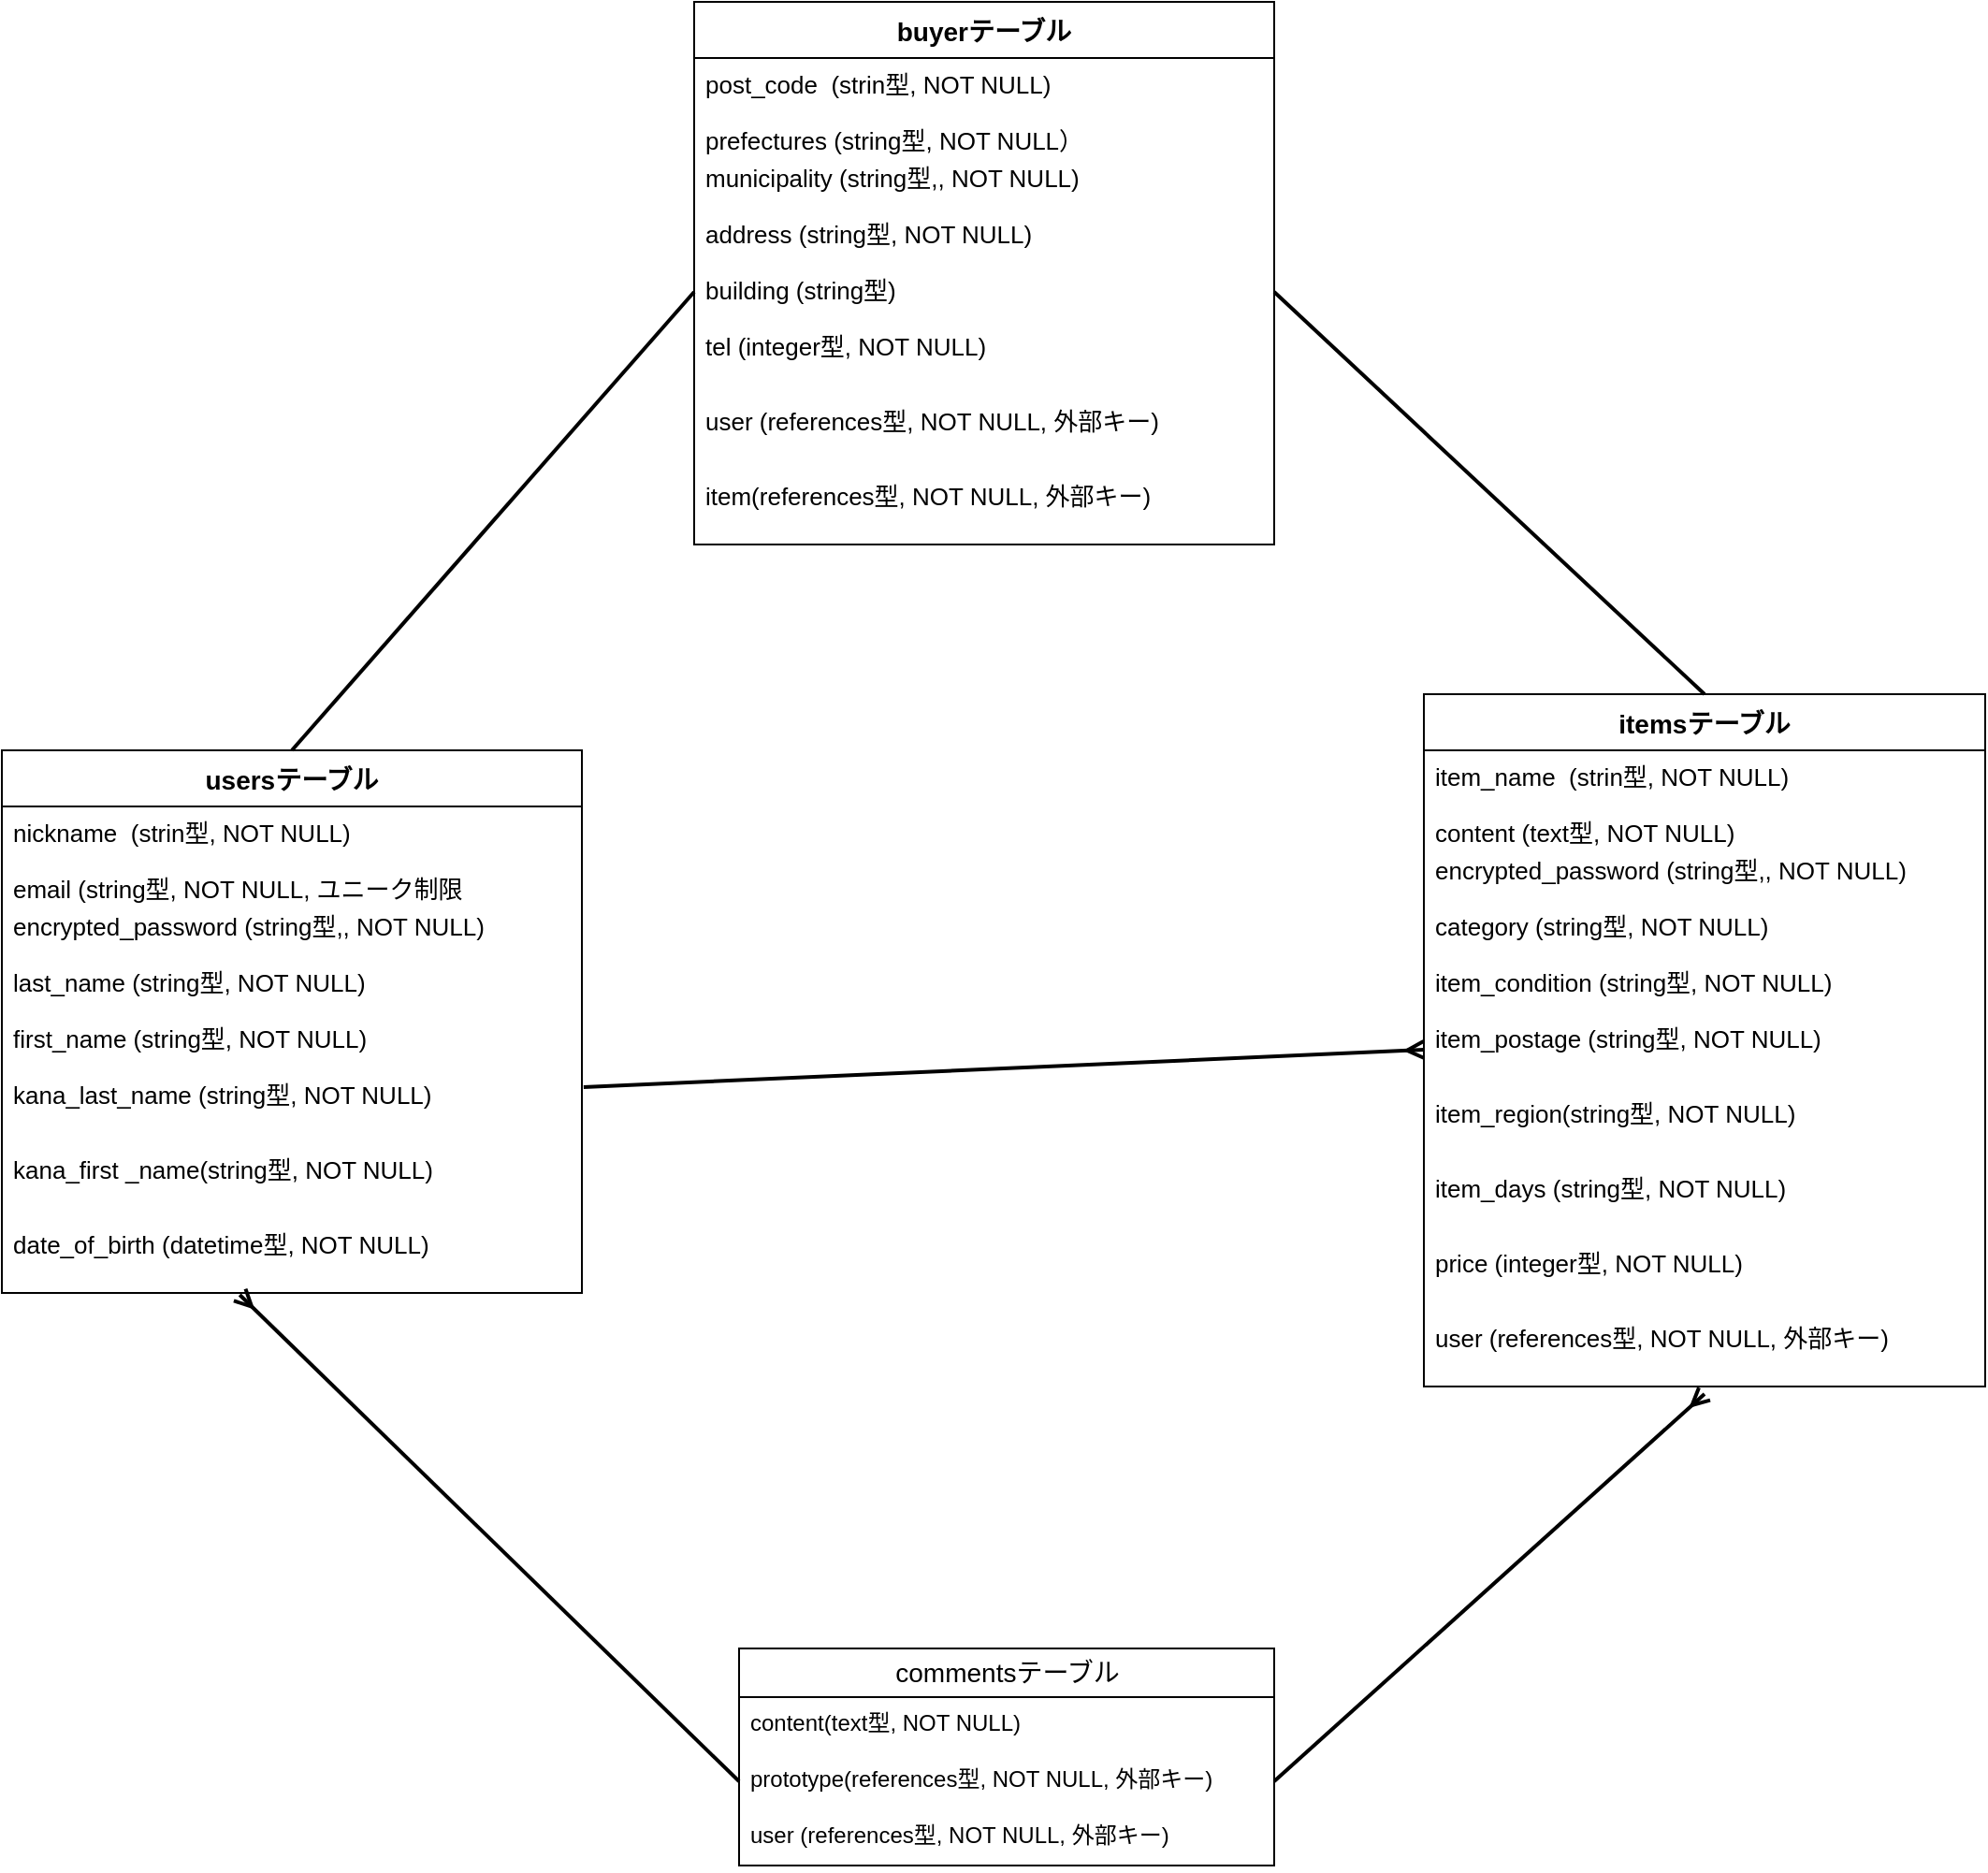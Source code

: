 <mxfile>
    <diagram id="hLANxU6KTyvyC43zyAjz" name="ページ1">
        <mxGraphModel dx="1733" dy="1851" grid="1" gridSize="10" guides="1" tooltips="1" connect="1" arrows="1" fold="1" page="1" pageScale="1" pageWidth="827" pageHeight="1169" math="0" shadow="0">
            <root>
                <mxCell id="0"/>
                <mxCell id="1" parent="0"/>
                <mxCell id="6" value="usersテーブル" style="swimlane;fontStyle=1;childLayout=stackLayout;horizontal=1;startSize=30;horizontalStack=0;resizeParent=1;resizeParentMax=0;resizeLast=0;collapsible=1;marginBottom=0;align=center;fontSize=14;" vertex="1" parent="1">
                    <mxGeometry x="-250" y="160" width="310" height="290" as="geometry"/>
                </mxCell>
                <mxCell id="7" value="nickname  (strin型, NOT NULL)" style="text;strokeColor=none;fillColor=none;spacingLeft=4;spacingRight=4;overflow=hidden;rotatable=0;points=[[0,0.5],[1,0.5]];portConstraint=eastwest;fontSize=13;" vertex="1" parent="6">
                    <mxGeometry y="30" width="310" height="30" as="geometry"/>
                </mxCell>
                <mxCell id="8" value="email (string型, NOT NULL, ユニーク制限&#10;)" style="text;strokeColor=none;fillColor=none;spacingLeft=4;spacingRight=4;overflow=hidden;rotatable=0;points=[[0,0.5],[1,0.5]];portConstraint=eastwest;fontSize=13;" vertex="1" parent="6">
                    <mxGeometry y="60" width="310" height="20" as="geometry"/>
                </mxCell>
                <mxCell id="9" value="encrypted_password (string型,, NOT NULL)" style="text;strokeColor=none;fillColor=none;spacingLeft=4;spacingRight=4;overflow=hidden;rotatable=0;points=[[0,0.5],[1,0.5]];portConstraint=eastwest;fontSize=13;" vertex="1" parent="6">
                    <mxGeometry y="80" width="310" height="30" as="geometry"/>
                </mxCell>
                <mxCell id="10" value="last_name (string型, NOT NULL)" style="text;strokeColor=none;fillColor=none;spacingLeft=4;spacingRight=4;overflow=hidden;rotatable=0;points=[[0,0.5],[1,0.5]];portConstraint=eastwest;fontSize=13;" vertex="1" parent="6">
                    <mxGeometry y="110" width="310" height="30" as="geometry"/>
                </mxCell>
                <mxCell id="11" value="first_name (string型, NOT NULL)" style="text;strokeColor=none;fillColor=none;spacingLeft=4;spacingRight=4;overflow=hidden;rotatable=0;points=[[0,0.5],[1,0.5]];portConstraint=eastwest;fontSize=13;" vertex="1" parent="6">
                    <mxGeometry y="140" width="310" height="30" as="geometry"/>
                </mxCell>
                <mxCell id="12" value="kana_last_name (string型, NOT NULL)" style="text;strokeColor=none;fillColor=none;spacingLeft=4;spacingRight=4;overflow=hidden;rotatable=0;points=[[0,0.5],[1,0.5]];portConstraint=eastwest;fontSize=13;" vertex="1" parent="6">
                    <mxGeometry y="170" width="310" height="40" as="geometry"/>
                </mxCell>
                <mxCell id="13" value="kana_first _name(string型, NOT NULL)" style="text;strokeColor=none;fillColor=none;spacingLeft=4;spacingRight=4;overflow=hidden;rotatable=0;points=[[0,0.5],[1,0.5]];portConstraint=eastwest;fontSize=13;" vertex="1" parent="6">
                    <mxGeometry y="210" width="310" height="40" as="geometry"/>
                </mxCell>
                <mxCell id="14" value="date_of_birth (datetime型, NOT NULL)" style="text;strokeColor=none;fillColor=none;spacingLeft=4;spacingRight=4;overflow=hidden;rotatable=0;points=[[0,0.5],[1,0.5]];portConstraint=eastwest;fontSize=13;" vertex="1" parent="6">
                    <mxGeometry y="250" width="310" height="40" as="geometry"/>
                </mxCell>
                <mxCell id="15" value="itemsテーブル" style="swimlane;fontStyle=1;childLayout=stackLayout;horizontal=1;startSize=30;horizontalStack=0;resizeParent=1;resizeParentMax=0;resizeLast=0;collapsible=1;marginBottom=0;align=center;fontSize=14;" vertex="1" parent="1">
                    <mxGeometry x="510" y="130" width="300" height="370" as="geometry"/>
                </mxCell>
                <mxCell id="16" value="item_name  (strin型, NOT NULL)" style="text;strokeColor=none;fillColor=none;spacingLeft=4;spacingRight=4;overflow=hidden;rotatable=0;points=[[0,0.5],[1,0.5]];portConstraint=eastwest;fontSize=13;" vertex="1" parent="15">
                    <mxGeometry y="30" width="300" height="30" as="geometry"/>
                </mxCell>
                <mxCell id="17" value="content (text型, NOT NULL)&#10;)" style="text;strokeColor=none;fillColor=none;spacingLeft=4;spacingRight=4;overflow=hidden;rotatable=0;points=[[0,0.5],[1,0.5]];portConstraint=eastwest;fontSize=13;" vertex="1" parent="15">
                    <mxGeometry y="60" width="300" height="20" as="geometry"/>
                </mxCell>
                <mxCell id="18" value="encrypted_password (string型,, NOT NULL)" style="text;strokeColor=none;fillColor=none;spacingLeft=4;spacingRight=4;overflow=hidden;rotatable=0;points=[[0,0.5],[1,0.5]];portConstraint=eastwest;fontSize=13;" vertex="1" parent="15">
                    <mxGeometry y="80" width="300" height="30" as="geometry"/>
                </mxCell>
                <mxCell id="19" value="category (string型, NOT NULL)" style="text;strokeColor=none;fillColor=none;spacingLeft=4;spacingRight=4;overflow=hidden;rotatable=0;points=[[0,0.5],[1,0.5]];portConstraint=eastwest;fontSize=13;" vertex="1" parent="15">
                    <mxGeometry y="110" width="300" height="30" as="geometry"/>
                </mxCell>
                <mxCell id="20" value="item_condition (string型, NOT NULL)" style="text;strokeColor=none;fillColor=none;spacingLeft=4;spacingRight=4;overflow=hidden;rotatable=0;points=[[0,0.5],[1,0.5]];portConstraint=eastwest;fontSize=13;" vertex="1" parent="15">
                    <mxGeometry y="140" width="300" height="30" as="geometry"/>
                </mxCell>
                <mxCell id="21" value="item_postage (string型, NOT NULL)" style="text;strokeColor=none;fillColor=none;spacingLeft=4;spacingRight=4;overflow=hidden;rotatable=0;points=[[0,0.5],[1,0.5]];portConstraint=eastwest;fontSize=13;" vertex="1" parent="15">
                    <mxGeometry y="170" width="300" height="40" as="geometry"/>
                </mxCell>
                <mxCell id="22" value="item_region(string型, NOT NULL)" style="text;strokeColor=none;fillColor=none;spacingLeft=4;spacingRight=4;overflow=hidden;rotatable=0;points=[[0,0.5],[1,0.5]];portConstraint=eastwest;fontSize=13;" vertex="1" parent="15">
                    <mxGeometry y="210" width="300" height="40" as="geometry"/>
                </mxCell>
                <mxCell id="24" value="item_days (string型, NOT NULL)" style="text;strokeColor=none;fillColor=none;spacingLeft=4;spacingRight=4;overflow=hidden;rotatable=0;points=[[0,0.5],[1,0.5]];portConstraint=eastwest;fontSize=13;" vertex="1" parent="15">
                    <mxGeometry y="250" width="300" height="40" as="geometry"/>
                </mxCell>
                <mxCell id="25" value="price (integer型, NOT NULL)" style="text;strokeColor=none;fillColor=none;spacingLeft=4;spacingRight=4;overflow=hidden;rotatable=0;points=[[0,0.5],[1,0.5]];portConstraint=eastwest;fontSize=13;" vertex="1" parent="15">
                    <mxGeometry y="290" width="300" height="40" as="geometry"/>
                </mxCell>
                <mxCell id="23" value="user (references型, NOT NULL, 外部キー)" style="text;strokeColor=none;fillColor=none;spacingLeft=4;spacingRight=4;overflow=hidden;rotatable=0;points=[[0,0.5],[1,0.5]];portConstraint=eastwest;fontSize=13;" vertex="1" parent="15">
                    <mxGeometry y="330" width="300" height="40" as="geometry"/>
                </mxCell>
                <mxCell id="27" style="edgeStyle=none;html=1;exitX=0;exitY=0.5;exitDx=0;exitDy=0;entryX=1.003;entryY=0.25;entryDx=0;entryDy=0;entryPerimeter=0;startArrow=ERmany;startFill=0;strokeWidth=2;endArrow=none;endFill=0;" edge="1" parent="1" source="21" target="12">
                    <mxGeometry relative="1" as="geometry"/>
                </mxCell>
                <mxCell id="28" value="buyerテーブル" style="swimlane;fontStyle=1;childLayout=stackLayout;horizontal=1;startSize=30;horizontalStack=0;resizeParent=1;resizeParentMax=0;resizeLast=0;collapsible=1;marginBottom=0;align=center;fontSize=14;" vertex="1" parent="1">
                    <mxGeometry x="120" y="-240" width="310" height="290" as="geometry"/>
                </mxCell>
                <mxCell id="29" value="post_code  (strin型, NOT NULL)" style="text;strokeColor=none;fillColor=none;spacingLeft=4;spacingRight=4;overflow=hidden;rotatable=0;points=[[0,0.5],[1,0.5]];portConstraint=eastwest;fontSize=13;" vertex="1" parent="28">
                    <mxGeometry y="30" width="310" height="30" as="geometry"/>
                </mxCell>
                <mxCell id="30" value="prefectures (string型, NOT NULL）&#10;)" style="text;strokeColor=none;fillColor=none;spacingLeft=4;spacingRight=4;overflow=hidden;rotatable=0;points=[[0,0.5],[1,0.5]];portConstraint=eastwest;fontSize=13;" vertex="1" parent="28">
                    <mxGeometry y="60" width="310" height="20" as="geometry"/>
                </mxCell>
                <mxCell id="31" value="municipality (string型,, NOT NULL)" style="text;strokeColor=none;fillColor=none;spacingLeft=4;spacingRight=4;overflow=hidden;rotatable=0;points=[[0,0.5],[1,0.5]];portConstraint=eastwest;fontSize=13;" vertex="1" parent="28">
                    <mxGeometry y="80" width="310" height="30" as="geometry"/>
                </mxCell>
                <mxCell id="32" value="address (string型, NOT NULL)" style="text;strokeColor=none;fillColor=none;spacingLeft=4;spacingRight=4;overflow=hidden;rotatable=0;points=[[0,0.5],[1,0.5]];portConstraint=eastwest;fontSize=13;" vertex="1" parent="28">
                    <mxGeometry y="110" width="310" height="30" as="geometry"/>
                </mxCell>
                <mxCell id="33" value="building (string型)" style="text;strokeColor=none;fillColor=none;spacingLeft=4;spacingRight=4;overflow=hidden;rotatable=0;points=[[0,0.5],[1,0.5]];portConstraint=eastwest;fontSize=13;" vertex="1" parent="28">
                    <mxGeometry y="140" width="310" height="30" as="geometry"/>
                </mxCell>
                <mxCell id="34" value="tel (integer型, NOT NULL)" style="text;strokeColor=none;fillColor=none;spacingLeft=4;spacingRight=4;overflow=hidden;rotatable=0;points=[[0,0.5],[1,0.5]];portConstraint=eastwest;fontSize=13;" vertex="1" parent="28">
                    <mxGeometry y="170" width="310" height="40" as="geometry"/>
                </mxCell>
                <mxCell id="35" value="user (references型, NOT NULL, 外部キー)" style="text;strokeColor=none;fillColor=none;spacingLeft=4;spacingRight=4;overflow=hidden;rotatable=0;points=[[0,0.5],[1,0.5]];portConstraint=eastwest;fontSize=13;" vertex="1" parent="28">
                    <mxGeometry y="210" width="310" height="40" as="geometry"/>
                </mxCell>
                <mxCell id="36" value="item(references型, NOT NULL, 外部キー)" style="text;strokeColor=none;fillColor=none;spacingLeft=4;spacingRight=4;overflow=hidden;rotatable=0;points=[[0,0.5],[1,0.5]];portConstraint=eastwest;fontSize=13;" vertex="1" parent="28">
                    <mxGeometry y="250" width="310" height="40" as="geometry"/>
                </mxCell>
                <mxCell id="37" style="edgeStyle=none;html=1;exitX=0;exitY=0.5;exitDx=0;exitDy=0;entryX=0.5;entryY=0;entryDx=0;entryDy=0;strokeWidth=2;startArrow=none;startFill=0;endArrow=none;endFill=0;" edge="1" parent="1" source="33" target="6">
                    <mxGeometry relative="1" as="geometry"/>
                </mxCell>
                <mxCell id="38" style="edgeStyle=none;html=1;exitX=1;exitY=0.5;exitDx=0;exitDy=0;entryX=0.5;entryY=0;entryDx=0;entryDy=0;strokeWidth=2;startArrow=none;startFill=0;endArrow=none;endFill=0;" edge="1" parent="1" source="33" target="15">
                    <mxGeometry relative="1" as="geometry"/>
                </mxCell>
                <mxCell id="39" value="commentsテーブル" style="swimlane;fontStyle=0;childLayout=stackLayout;horizontal=1;startSize=26;horizontalStack=0;resizeParent=1;resizeParentMax=0;resizeLast=0;collapsible=1;marginBottom=0;align=center;fontSize=14;html=1;" vertex="1" parent="1">
                    <mxGeometry x="144" y="640" width="286" height="116" as="geometry"/>
                </mxCell>
                <mxCell id="40" value="content(text型, NOT NULL)" style="text;strokeColor=none;fillColor=none;spacingLeft=4;spacingRight=4;overflow=hidden;rotatable=0;points=[[0,0.5],[1,0.5]];portConstraint=eastwest;fontSize=12;" vertex="1" parent="39">
                    <mxGeometry y="26" width="286" height="30" as="geometry"/>
                </mxCell>
                <mxCell id="41" value="prototype(references型, NOT NULL, 外部キー)" style="text;strokeColor=none;fillColor=none;spacingLeft=4;spacingRight=4;overflow=hidden;rotatable=0;points=[[0,0.5],[1,0.5]];portConstraint=eastwest;fontSize=12;" vertex="1" parent="39">
                    <mxGeometry y="56" width="286" height="30" as="geometry"/>
                </mxCell>
                <mxCell id="42" value="user (references型, NOT NULL, 外部キー)" style="text;strokeColor=none;fillColor=none;spacingLeft=4;spacingRight=4;overflow=hidden;rotatable=0;points=[[0,0.5],[1,0.5]];portConstraint=eastwest;fontSize=12;" vertex="1" parent="39">
                    <mxGeometry y="86" width="286" height="30" as="geometry"/>
                </mxCell>
                <mxCell id="43" style="edgeStyle=none;html=1;exitX=1;exitY=0.5;exitDx=0;exitDy=0;entryX=0.5;entryY=1.1;entryDx=0;entryDy=0;entryPerimeter=0;strokeWidth=2;startArrow=none;startFill=0;endArrow=ERmany;endFill=0;" edge="1" parent="1" source="41" target="23">
                    <mxGeometry relative="1" as="geometry"/>
                </mxCell>
                <mxCell id="44" style="edgeStyle=none;html=1;exitX=0;exitY=0.5;exitDx=0;exitDy=0;entryX=0.41;entryY=1.025;entryDx=0;entryDy=0;entryPerimeter=0;strokeWidth=2;startArrow=none;startFill=0;endArrow=ERmany;endFill=0;" edge="1" parent="1" source="41" target="14">
                    <mxGeometry relative="1" as="geometry"/>
                </mxCell>
            </root>
        </mxGraphModel>
    </diagram>
</mxfile>